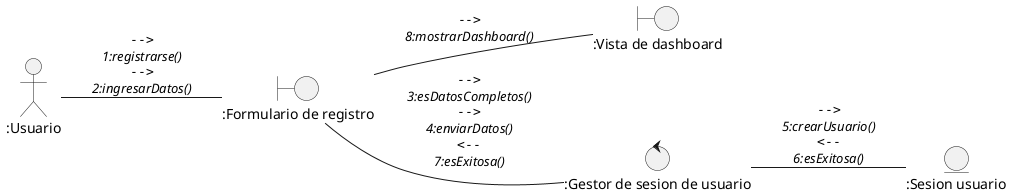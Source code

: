 @startuml DiagramaDeColaboracionRegistrarse
left to right direction

actor ":Usuario" as actorUsuario

entity ":Sesion usuario" as entidadSesionUsuario

boundary ":Formulario de registro" as vistaRegistrarse
boundary ":Vista de dashboard" as vistaDashboard

control ":Gestor de sesion de usuario" as ctrlGestorSesion

actorUsuario -- vistaRegistrarse : ""-->""\n//1:registrarse()//\n""-->""\n//2:ingresarDatos()//
vistaRegistrarse -- ctrlGestorSesion : ""-->""\n//3:esDatosCompletos()//\n""-->""\n//4:enviarDatos()//\n""<--""\n//7:esExitosa()//
ctrlGestorSesion -- entidadSesionUsuario : ""-->""\n//5:crearUsuario()//\n""<--""\n//6:esExitosa()//

vistaRegistrarse -- vistaDashboard : ""-->""\n//8:mostrarDashboard()//

@enduml